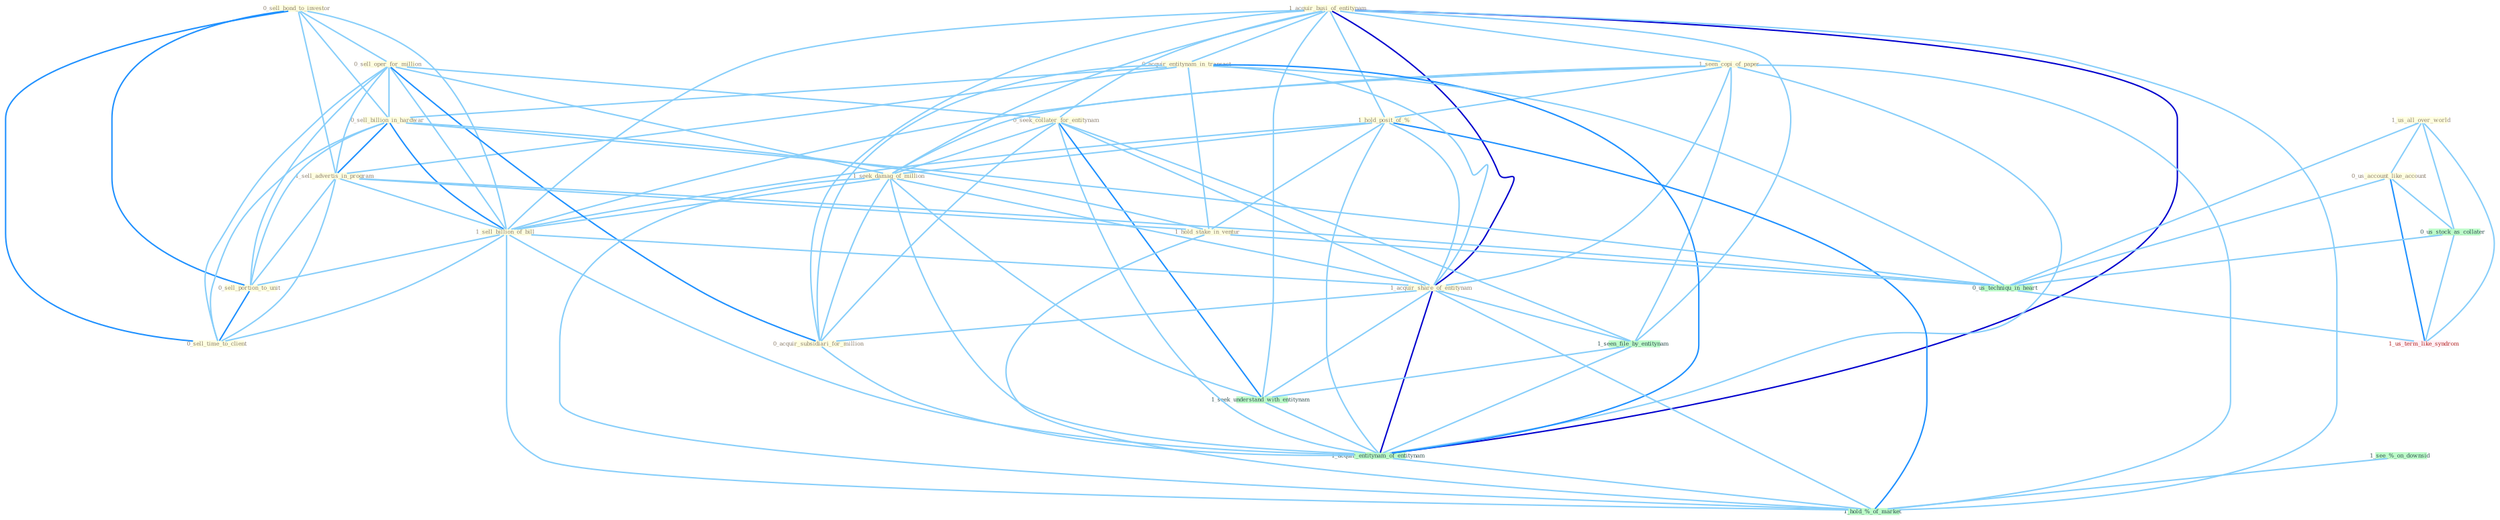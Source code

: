Graph G{ 
    node
    [shape=polygon,style=filled,width=.5,height=.06,color="#BDFCC9",fixedsize=true,fontsize=4,
    fontcolor="#2f4f4f"];
    {node
    [color="#ffffe0", fontcolor="#8b7d6b"] "0_sell_bond_to_investor " "1_acquir_busi_of_entitynam " "1_seen_copi_of_paper " "1_hold_posit_of_% " "0_acquir_entitynam_in_transact " "1_us_all_over_world " "0_sell_oper_for_million " "0_us_account_like_account " "0_seek_collater_for_entitynam " "1_seek_damag_of_million " "0_sell_billion_in_hardwar " "1_sell_advertis_in_program " "1_sell_billion_of_bill " "0_sell_portion_to_unit " "1_acquir_share_of_entitynam " "1_hold_stake_in_ventur " "0_acquir_subsidiari_for_million " "0_sell_time_to_client "}
{node [color="#fff0f5", fontcolor="#b22222"] "1_us_term_like_syndrom "}
edge [color="#B0E2FF"];

	"0_sell_bond_to_investor " -- "0_sell_oper_for_million " [w="1", color="#87cefa" ];
	"0_sell_bond_to_investor " -- "0_sell_billion_in_hardwar " [w="1", color="#87cefa" ];
	"0_sell_bond_to_investor " -- "1_sell_advertis_in_program " [w="1", color="#87cefa" ];
	"0_sell_bond_to_investor " -- "1_sell_billion_of_bill " [w="1", color="#87cefa" ];
	"0_sell_bond_to_investor " -- "0_sell_portion_to_unit " [w="2", color="#1e90ff" , len=0.8];
	"0_sell_bond_to_investor " -- "0_sell_time_to_client " [w="2", color="#1e90ff" , len=0.8];
	"1_acquir_busi_of_entitynam " -- "1_seen_copi_of_paper " [w="1", color="#87cefa" ];
	"1_acquir_busi_of_entitynam " -- "1_hold_posit_of_% " [w="1", color="#87cefa" ];
	"1_acquir_busi_of_entitynam " -- "0_acquir_entitynam_in_transact " [w="1", color="#87cefa" ];
	"1_acquir_busi_of_entitynam " -- "0_seek_collater_for_entitynam " [w="1", color="#87cefa" ];
	"1_acquir_busi_of_entitynam " -- "1_seek_damag_of_million " [w="1", color="#87cefa" ];
	"1_acquir_busi_of_entitynam " -- "1_sell_billion_of_bill " [w="1", color="#87cefa" ];
	"1_acquir_busi_of_entitynam " -- "1_acquir_share_of_entitynam " [w="3", color="#0000cd" , len=0.6];
	"1_acquir_busi_of_entitynam " -- "0_acquir_subsidiari_for_million " [w="1", color="#87cefa" ];
	"1_acquir_busi_of_entitynam " -- "1_seen_file_by_entitynam " [w="1", color="#87cefa" ];
	"1_acquir_busi_of_entitynam " -- "1_seek_understand_with_entitynam " [w="1", color="#87cefa" ];
	"1_acquir_busi_of_entitynam " -- "1_acquir_entitynam_of_entitynam " [w="3", color="#0000cd" , len=0.6];
	"1_acquir_busi_of_entitynam " -- "1_hold_%_of_market " [w="1", color="#87cefa" ];
	"1_seen_copi_of_paper " -- "1_hold_posit_of_% " [w="1", color="#87cefa" ];
	"1_seen_copi_of_paper " -- "1_seek_damag_of_million " [w="1", color="#87cefa" ];
	"1_seen_copi_of_paper " -- "1_sell_billion_of_bill " [w="1", color="#87cefa" ];
	"1_seen_copi_of_paper " -- "1_acquir_share_of_entitynam " [w="1", color="#87cefa" ];
	"1_seen_copi_of_paper " -- "1_seen_file_by_entitynam " [w="1", color="#87cefa" ];
	"1_seen_copi_of_paper " -- "1_acquir_entitynam_of_entitynam " [w="1", color="#87cefa" ];
	"1_seen_copi_of_paper " -- "1_hold_%_of_market " [w="1", color="#87cefa" ];
	"1_hold_posit_of_% " -- "1_seek_damag_of_million " [w="1", color="#87cefa" ];
	"1_hold_posit_of_% " -- "1_sell_billion_of_bill " [w="1", color="#87cefa" ];
	"1_hold_posit_of_% " -- "1_acquir_share_of_entitynam " [w="1", color="#87cefa" ];
	"1_hold_posit_of_% " -- "1_hold_stake_in_ventur " [w="1", color="#87cefa" ];
	"1_hold_posit_of_% " -- "1_acquir_entitynam_of_entitynam " [w="1", color="#87cefa" ];
	"1_hold_posit_of_% " -- "1_hold_%_of_market " [w="2", color="#1e90ff" , len=0.8];
	"0_acquir_entitynam_in_transact " -- "0_sell_billion_in_hardwar " [w="1", color="#87cefa" ];
	"0_acquir_entitynam_in_transact " -- "1_sell_advertis_in_program " [w="1", color="#87cefa" ];
	"0_acquir_entitynam_in_transact " -- "1_acquir_share_of_entitynam " [w="1", color="#87cefa" ];
	"0_acquir_entitynam_in_transact " -- "1_hold_stake_in_ventur " [w="1", color="#87cefa" ];
	"0_acquir_entitynam_in_transact " -- "0_acquir_subsidiari_for_million " [w="1", color="#87cefa" ];
	"0_acquir_entitynam_in_transact " -- "1_acquir_entitynam_of_entitynam " [w="2", color="#1e90ff" , len=0.8];
	"0_acquir_entitynam_in_transact " -- "0_us_techniqu_in_heart " [w="1", color="#87cefa" ];
	"1_us_all_over_world " -- "0_us_account_like_account " [w="1", color="#87cefa" ];
	"1_us_all_over_world " -- "0_us_stock_as_collater " [w="1", color="#87cefa" ];
	"1_us_all_over_world " -- "0_us_techniqu_in_heart " [w="1", color="#87cefa" ];
	"1_us_all_over_world " -- "1_us_term_like_syndrom " [w="1", color="#87cefa" ];
	"0_sell_oper_for_million " -- "0_seek_collater_for_entitynam " [w="1", color="#87cefa" ];
	"0_sell_oper_for_million " -- "1_seek_damag_of_million " [w="1", color="#87cefa" ];
	"0_sell_oper_for_million " -- "0_sell_billion_in_hardwar " [w="1", color="#87cefa" ];
	"0_sell_oper_for_million " -- "1_sell_advertis_in_program " [w="1", color="#87cefa" ];
	"0_sell_oper_for_million " -- "1_sell_billion_of_bill " [w="1", color="#87cefa" ];
	"0_sell_oper_for_million " -- "0_sell_portion_to_unit " [w="1", color="#87cefa" ];
	"0_sell_oper_for_million " -- "0_acquir_subsidiari_for_million " [w="2", color="#1e90ff" , len=0.8];
	"0_sell_oper_for_million " -- "0_sell_time_to_client " [w="1", color="#87cefa" ];
	"0_us_account_like_account " -- "0_us_stock_as_collater " [w="1", color="#87cefa" ];
	"0_us_account_like_account " -- "0_us_techniqu_in_heart " [w="1", color="#87cefa" ];
	"0_us_account_like_account " -- "1_us_term_like_syndrom " [w="2", color="#1e90ff" , len=0.8];
	"0_seek_collater_for_entitynam " -- "1_seek_damag_of_million " [w="1", color="#87cefa" ];
	"0_seek_collater_for_entitynam " -- "1_acquir_share_of_entitynam " [w="1", color="#87cefa" ];
	"0_seek_collater_for_entitynam " -- "0_acquir_subsidiari_for_million " [w="1", color="#87cefa" ];
	"0_seek_collater_for_entitynam " -- "1_seen_file_by_entitynam " [w="1", color="#87cefa" ];
	"0_seek_collater_for_entitynam " -- "1_seek_understand_with_entitynam " [w="2", color="#1e90ff" , len=0.8];
	"0_seek_collater_for_entitynam " -- "1_acquir_entitynam_of_entitynam " [w="1", color="#87cefa" ];
	"1_seek_damag_of_million " -- "1_sell_billion_of_bill " [w="1", color="#87cefa" ];
	"1_seek_damag_of_million " -- "1_acquir_share_of_entitynam " [w="1", color="#87cefa" ];
	"1_seek_damag_of_million " -- "0_acquir_subsidiari_for_million " [w="1", color="#87cefa" ];
	"1_seek_damag_of_million " -- "1_seek_understand_with_entitynam " [w="1", color="#87cefa" ];
	"1_seek_damag_of_million " -- "1_acquir_entitynam_of_entitynam " [w="1", color="#87cefa" ];
	"1_seek_damag_of_million " -- "1_hold_%_of_market " [w="1", color="#87cefa" ];
	"0_sell_billion_in_hardwar " -- "1_sell_advertis_in_program " [w="2", color="#1e90ff" , len=0.8];
	"0_sell_billion_in_hardwar " -- "1_sell_billion_of_bill " [w="2", color="#1e90ff" , len=0.8];
	"0_sell_billion_in_hardwar " -- "0_sell_portion_to_unit " [w="1", color="#87cefa" ];
	"0_sell_billion_in_hardwar " -- "1_hold_stake_in_ventur " [w="1", color="#87cefa" ];
	"0_sell_billion_in_hardwar " -- "0_sell_time_to_client " [w="1", color="#87cefa" ];
	"0_sell_billion_in_hardwar " -- "0_us_techniqu_in_heart " [w="1", color="#87cefa" ];
	"1_sell_advertis_in_program " -- "1_sell_billion_of_bill " [w="1", color="#87cefa" ];
	"1_sell_advertis_in_program " -- "0_sell_portion_to_unit " [w="1", color="#87cefa" ];
	"1_sell_advertis_in_program " -- "1_hold_stake_in_ventur " [w="1", color="#87cefa" ];
	"1_sell_advertis_in_program " -- "0_sell_time_to_client " [w="1", color="#87cefa" ];
	"1_sell_advertis_in_program " -- "0_us_techniqu_in_heart " [w="1", color="#87cefa" ];
	"1_sell_billion_of_bill " -- "0_sell_portion_to_unit " [w="1", color="#87cefa" ];
	"1_sell_billion_of_bill " -- "1_acquir_share_of_entitynam " [w="1", color="#87cefa" ];
	"1_sell_billion_of_bill " -- "0_sell_time_to_client " [w="1", color="#87cefa" ];
	"1_sell_billion_of_bill " -- "1_acquir_entitynam_of_entitynam " [w="1", color="#87cefa" ];
	"1_sell_billion_of_bill " -- "1_hold_%_of_market " [w="1", color="#87cefa" ];
	"0_sell_portion_to_unit " -- "0_sell_time_to_client " [w="2", color="#1e90ff" , len=0.8];
	"1_acquir_share_of_entitynam " -- "0_acquir_subsidiari_for_million " [w="1", color="#87cefa" ];
	"1_acquir_share_of_entitynam " -- "1_seen_file_by_entitynam " [w="1", color="#87cefa" ];
	"1_acquir_share_of_entitynam " -- "1_seek_understand_with_entitynam " [w="1", color="#87cefa" ];
	"1_acquir_share_of_entitynam " -- "1_acquir_entitynam_of_entitynam " [w="3", color="#0000cd" , len=0.6];
	"1_acquir_share_of_entitynam " -- "1_hold_%_of_market " [w="1", color="#87cefa" ];
	"1_hold_stake_in_ventur " -- "0_us_techniqu_in_heart " [w="1", color="#87cefa" ];
	"1_hold_stake_in_ventur " -- "1_hold_%_of_market " [w="1", color="#87cefa" ];
	"0_acquir_subsidiari_for_million " -- "1_acquir_entitynam_of_entitynam " [w="1", color="#87cefa" ];
	"1_seen_file_by_entitynam " -- "1_seek_understand_with_entitynam " [w="1", color="#87cefa" ];
	"1_seen_file_by_entitynam " -- "1_acquir_entitynam_of_entitynam " [w="1", color="#87cefa" ];
	"0_us_stock_as_collater " -- "0_us_techniqu_in_heart " [w="1", color="#87cefa" ];
	"0_us_stock_as_collater " -- "1_us_term_like_syndrom " [w="1", color="#87cefa" ];
	"1_seek_understand_with_entitynam " -- "1_acquir_entitynam_of_entitynam " [w="1", color="#87cefa" ];
	"1_acquir_entitynam_of_entitynam " -- "1_hold_%_of_market " [w="1", color="#87cefa" ];
	"0_us_techniqu_in_heart " -- "1_us_term_like_syndrom " [w="1", color="#87cefa" ];
	"1_see_%_on_downsid " -- "1_hold_%_of_market " [w="1", color="#87cefa" ];
}